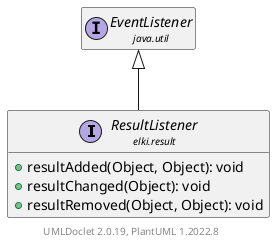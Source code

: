 @startuml
    remove .*\.(Instance|Par|Parameterizer|Factory)$
    set namespaceSeparator none
    hide empty fields
    hide empty methods

    interface "<size:14>ResultListener\n<size:10>elki.result" as elki.result.ResultListener [[ResultListener.html]] {
        +resultAdded(Object, Object): void
        +resultChanged(Object): void
        +resultRemoved(Object, Object): void
    }

    interface "<size:14>EventListener\n<size:10>java.util" as java.util.EventListener

    java.util.EventListener <|-- elki.result.ResultListener

    center footer UMLDoclet 2.0.19, PlantUML 1.2022.8
@enduml
